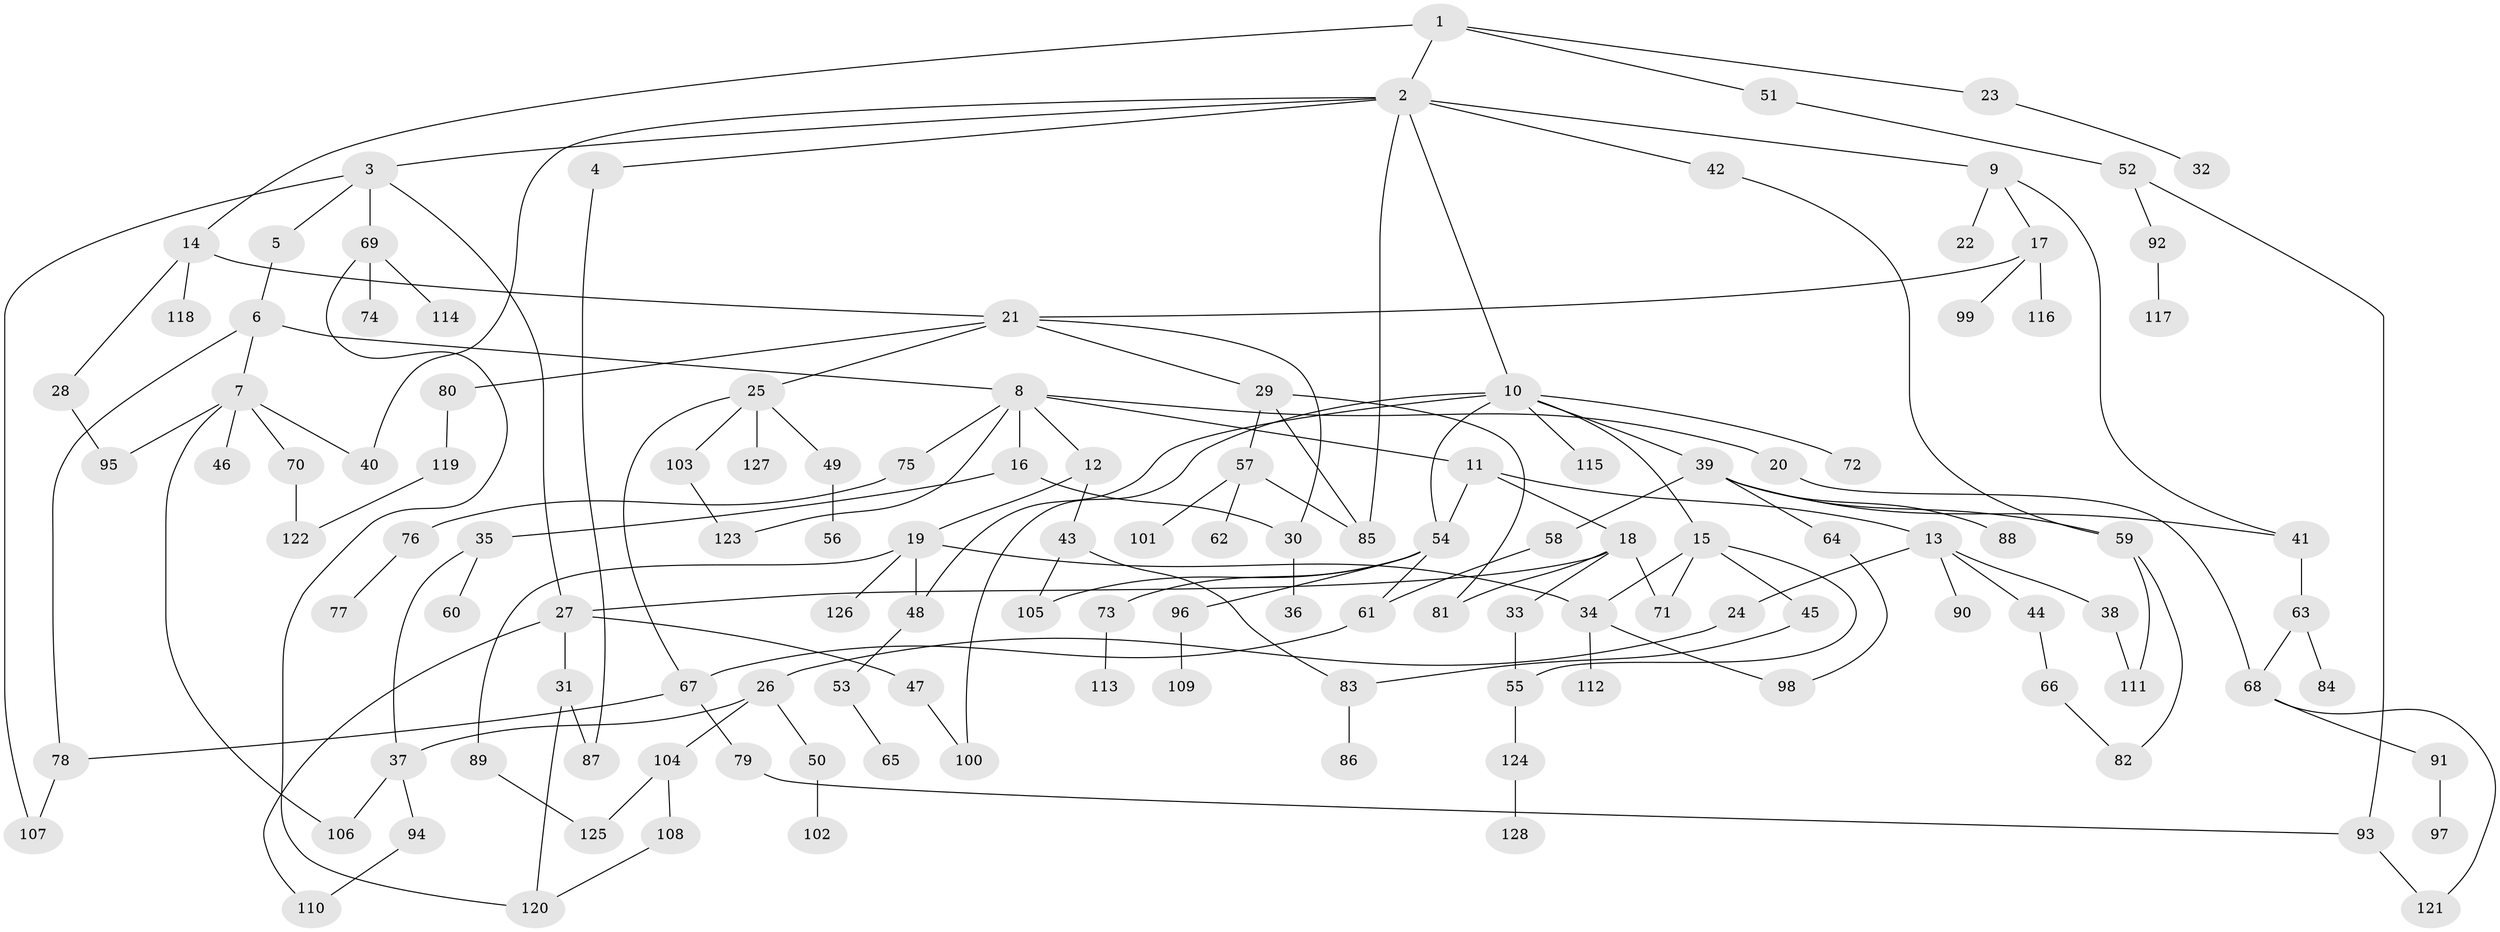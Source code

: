 // Generated by graph-tools (version 1.1) at 2025/49/03/09/25 03:49:20]
// undirected, 128 vertices, 164 edges
graph export_dot {
graph [start="1"]
  node [color=gray90,style=filled];
  1;
  2;
  3;
  4;
  5;
  6;
  7;
  8;
  9;
  10;
  11;
  12;
  13;
  14;
  15;
  16;
  17;
  18;
  19;
  20;
  21;
  22;
  23;
  24;
  25;
  26;
  27;
  28;
  29;
  30;
  31;
  32;
  33;
  34;
  35;
  36;
  37;
  38;
  39;
  40;
  41;
  42;
  43;
  44;
  45;
  46;
  47;
  48;
  49;
  50;
  51;
  52;
  53;
  54;
  55;
  56;
  57;
  58;
  59;
  60;
  61;
  62;
  63;
  64;
  65;
  66;
  67;
  68;
  69;
  70;
  71;
  72;
  73;
  74;
  75;
  76;
  77;
  78;
  79;
  80;
  81;
  82;
  83;
  84;
  85;
  86;
  87;
  88;
  89;
  90;
  91;
  92;
  93;
  94;
  95;
  96;
  97;
  98;
  99;
  100;
  101;
  102;
  103;
  104;
  105;
  106;
  107;
  108;
  109;
  110;
  111;
  112;
  113;
  114;
  115;
  116;
  117;
  118;
  119;
  120;
  121;
  122;
  123;
  124;
  125;
  126;
  127;
  128;
  1 -- 2;
  1 -- 14;
  1 -- 23;
  1 -- 51;
  2 -- 3;
  2 -- 4;
  2 -- 9;
  2 -- 10;
  2 -- 40;
  2 -- 42;
  2 -- 85;
  3 -- 5;
  3 -- 69;
  3 -- 27;
  3 -- 107;
  4 -- 87;
  5 -- 6;
  6 -- 7;
  6 -- 8;
  6 -- 78;
  7 -- 46;
  7 -- 70;
  7 -- 106;
  7 -- 40;
  7 -- 95;
  8 -- 11;
  8 -- 12;
  8 -- 16;
  8 -- 20;
  8 -- 75;
  8 -- 123;
  9 -- 17;
  9 -- 22;
  9 -- 41;
  10 -- 15;
  10 -- 39;
  10 -- 48;
  10 -- 72;
  10 -- 115;
  10 -- 100;
  10 -- 54;
  11 -- 13;
  11 -- 18;
  11 -- 54;
  12 -- 19;
  12 -- 43;
  13 -- 24;
  13 -- 38;
  13 -- 44;
  13 -- 90;
  14 -- 28;
  14 -- 118;
  14 -- 21;
  15 -- 45;
  15 -- 34;
  15 -- 71;
  15 -- 55;
  16 -- 30;
  16 -- 35;
  17 -- 21;
  17 -- 99;
  17 -- 116;
  18 -- 27;
  18 -- 33;
  18 -- 71;
  18 -- 81;
  19 -- 34;
  19 -- 89;
  19 -- 126;
  19 -- 48;
  20 -- 68;
  21 -- 25;
  21 -- 29;
  21 -- 80;
  21 -- 30;
  23 -- 32;
  24 -- 26;
  25 -- 49;
  25 -- 103;
  25 -- 127;
  25 -- 67;
  26 -- 37;
  26 -- 50;
  26 -- 104;
  27 -- 31;
  27 -- 47;
  27 -- 110;
  28 -- 95;
  29 -- 57;
  29 -- 81;
  29 -- 85;
  30 -- 36;
  31 -- 87;
  31 -- 120;
  33 -- 55;
  34 -- 98;
  34 -- 112;
  35 -- 60;
  35 -- 37;
  37 -- 94;
  37 -- 106;
  38 -- 111;
  39 -- 58;
  39 -- 59;
  39 -- 64;
  39 -- 88;
  39 -- 41;
  41 -- 63;
  42 -- 59;
  43 -- 105;
  43 -- 83;
  44 -- 66;
  45 -- 83;
  47 -- 100;
  48 -- 53;
  49 -- 56;
  50 -- 102;
  51 -- 52;
  52 -- 92;
  52 -- 93;
  53 -- 65;
  54 -- 61;
  54 -- 73;
  54 -- 96;
  54 -- 105;
  55 -- 124;
  57 -- 62;
  57 -- 101;
  57 -- 85;
  58 -- 61;
  59 -- 82;
  59 -- 111;
  61 -- 67;
  63 -- 84;
  63 -- 68;
  64 -- 98;
  66 -- 82;
  67 -- 78;
  67 -- 79;
  68 -- 91;
  68 -- 121;
  69 -- 74;
  69 -- 114;
  69 -- 120;
  70 -- 122;
  73 -- 113;
  75 -- 76;
  76 -- 77;
  78 -- 107;
  79 -- 93;
  80 -- 119;
  83 -- 86;
  89 -- 125;
  91 -- 97;
  92 -- 117;
  93 -- 121;
  94 -- 110;
  96 -- 109;
  103 -- 123;
  104 -- 108;
  104 -- 125;
  108 -- 120;
  119 -- 122;
  124 -- 128;
}
